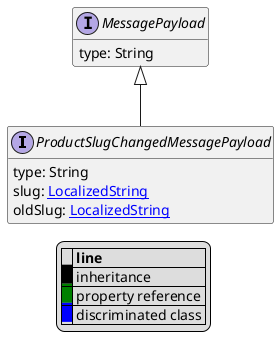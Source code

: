 @startuml

hide empty fields
hide empty methods
legend
|= |= line |
|<back:black>   </back>| inheritance |
|<back:green>   </back>| property reference |
|<back:blue>   </back>| discriminated class |
endlegend
interface ProductSlugChangedMessagePayload [[ProductSlugChangedMessagePayload.svg]] extends MessagePayload {
    type: String
    slug: [[LocalizedString.svg LocalizedString]]
    oldSlug: [[LocalizedString.svg LocalizedString]]
}
interface MessagePayload [[MessagePayload.svg]]  {
    type: String
}





@enduml
